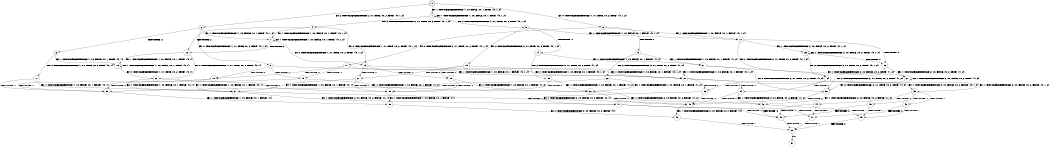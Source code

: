 digraph BCG {
size = "7, 10.5";
center = TRUE;
node [shape = circle];
0 [peripheries = 2];
0 -> 1 [label = "EX !1 !ATOMIC_EXCH_BRANCH (1, +0, FALSE, +0, 1, TRUE) !{0, 1, 2}"];
0 -> 2 [label = "EX !2 !ATOMIC_EXCH_BRANCH (2, +1, TRUE, +0, 2, TRUE) !{0, 1, 2}"];
0 -> 3 [label = "EX !0 !ATOMIC_EXCH_BRANCH (1, +1, TRUE, +0, 2, TRUE) !{0, 1, 2}"];
1 -> 4 [label = "EX !2 !ATOMIC_EXCH_BRANCH (2, +1, TRUE, +0, 2, TRUE) !{0, 1, 2}"];
1 -> 5 [label = "EX !0 !ATOMIC_EXCH_BRANCH (1, +1, TRUE, +0, 2, TRUE) !{0, 1, 2}"];
1 -> 1 [label = "EX !1 !ATOMIC_EXCH_BRANCH (1, +0, FALSE, +0, 1, TRUE) !{0, 1, 2}"];
2 -> 6 [label = "TERMINATE !2"];
2 -> 7 [label = "EX !1 !ATOMIC_EXCH_BRANCH (1, +0, FALSE, +0, 1, TRUE) !{0, 1, 2}"];
2 -> 8 [label = "EX !0 !ATOMIC_EXCH_BRANCH (1, +1, TRUE, +0, 2, TRUE) !{0, 1, 2}"];
3 -> 9 [label = "TERMINATE !0"];
3 -> 10 [label = "EX !1 !ATOMIC_EXCH_BRANCH (1, +0, FALSE, +0, 1, FALSE) !{0, 1, 2}"];
3 -> 11 [label = "EX !2 !ATOMIC_EXCH_BRANCH (2, +1, TRUE, +0, 2, TRUE) !{0, 1, 2}"];
4 -> 12 [label = "TERMINATE !2"];
4 -> 13 [label = "EX !0 !ATOMIC_EXCH_BRANCH (1, +1, TRUE, +0, 2, TRUE) !{0, 1, 2}"];
4 -> 7 [label = "EX !1 !ATOMIC_EXCH_BRANCH (1, +0, FALSE, +0, 1, TRUE) !{0, 1, 2}"];
5 -> 14 [label = "TERMINATE !0"];
5 -> 15 [label = "EX !2 !ATOMIC_EXCH_BRANCH (2, +1, TRUE, +0, 2, TRUE) !{0, 1, 2}"];
5 -> 10 [label = "EX !1 !ATOMIC_EXCH_BRANCH (1, +0, FALSE, +0, 1, FALSE) !{0, 1, 2}"];
6 -> 16 [label = "EX !1 !ATOMIC_EXCH_BRANCH (1, +0, FALSE, +0, 1, TRUE) !{0, 1}"];
6 -> 17 [label = "EX !0 !ATOMIC_EXCH_BRANCH (1, +1, TRUE, +0, 2, TRUE) !{0, 1}"];
7 -> 12 [label = "TERMINATE !2"];
7 -> 13 [label = "EX !0 !ATOMIC_EXCH_BRANCH (1, +1, TRUE, +0, 2, TRUE) !{0, 1, 2}"];
7 -> 7 [label = "EX !1 !ATOMIC_EXCH_BRANCH (1, +0, FALSE, +0, 1, TRUE) !{0, 1, 2}"];
8 -> 18 [label = "TERMINATE !2"];
8 -> 19 [label = "TERMINATE !0"];
8 -> 20 [label = "EX !1 !ATOMIC_EXCH_BRANCH (1, +0, FALSE, +0, 1, FALSE) !{0, 1, 2}"];
9 -> 21 [label = "EX !1 !ATOMIC_EXCH_BRANCH (1, +0, FALSE, +0, 1, FALSE) !{1, 2}"];
9 -> 22 [label = "EX !2 !ATOMIC_EXCH_BRANCH (2, +1, TRUE, +0, 2, TRUE) !{1, 2}"];
10 -> 23 [label = "TERMINATE !0"];
10 -> 24 [label = "EX !2 !ATOMIC_EXCH_BRANCH (2, +1, TRUE, +0, 2, TRUE) !{0, 1, 2}"];
10 -> 25 [label = "EX !1 !ATOMIC_EXCH_BRANCH (2, +0, FALSE, +0, 2, TRUE) !{0, 1, 2}"];
11 -> 18 [label = "TERMINATE !2"];
11 -> 19 [label = "TERMINATE !0"];
11 -> 20 [label = "EX !1 !ATOMIC_EXCH_BRANCH (1, +0, FALSE, +0, 1, FALSE) !{0, 1, 2}"];
12 -> 26 [label = "EX !0 !ATOMIC_EXCH_BRANCH (1, +1, TRUE, +0, 2, TRUE) !{0, 1}"];
12 -> 16 [label = "EX !1 !ATOMIC_EXCH_BRANCH (1, +0, FALSE, +0, 1, TRUE) !{0, 1}"];
13 -> 27 [label = "TERMINATE !2"];
13 -> 28 [label = "TERMINATE !0"];
13 -> 20 [label = "EX !1 !ATOMIC_EXCH_BRANCH (1, +0, FALSE, +0, 1, FALSE) !{0, 1, 2}"];
14 -> 29 [label = "EX !2 !ATOMIC_EXCH_BRANCH (2, +1, TRUE, +0, 2, TRUE) !{1, 2}"];
14 -> 21 [label = "EX !1 !ATOMIC_EXCH_BRANCH (1, +0, FALSE, +0, 1, FALSE) !{1, 2}"];
15 -> 27 [label = "TERMINATE !2"];
15 -> 28 [label = "TERMINATE !0"];
15 -> 20 [label = "EX !1 !ATOMIC_EXCH_BRANCH (1, +0, FALSE, +0, 1, FALSE) !{0, 1, 2}"];
16 -> 26 [label = "EX !0 !ATOMIC_EXCH_BRANCH (1, +1, TRUE, +0, 2, TRUE) !{0, 1}"];
16 -> 16 [label = "EX !1 !ATOMIC_EXCH_BRANCH (1, +0, FALSE, +0, 1, TRUE) !{0, 1}"];
17 -> 30 [label = "TERMINATE !0"];
17 -> 31 [label = "EX !1 !ATOMIC_EXCH_BRANCH (1, +0, FALSE, +0, 1, FALSE) !{0, 1}"];
18 -> 30 [label = "TERMINATE !0"];
18 -> 31 [label = "EX !1 !ATOMIC_EXCH_BRANCH (1, +0, FALSE, +0, 1, FALSE) !{0, 1}"];
19 -> 30 [label = "TERMINATE !2"];
19 -> 32 [label = "EX !1 !ATOMIC_EXCH_BRANCH (1, +0, FALSE, +0, 1, FALSE) !{1, 2}"];
20 -> 33 [label = "TERMINATE !2"];
20 -> 34 [label = "TERMINATE !0"];
20 -> 35 [label = "EX !1 !ATOMIC_EXCH_BRANCH (2, +0, FALSE, +0, 2, FALSE) !{0, 1, 2}"];
21 -> 36 [label = "EX !2 !ATOMIC_EXCH_BRANCH (2, +1, TRUE, +0, 2, TRUE) !{1, 2}"];
21 -> 37 [label = "EX !1 !ATOMIC_EXCH_BRANCH (2, +0, FALSE, +0, 2, TRUE) !{1, 2}"];
22 -> 30 [label = "TERMINATE !2"];
22 -> 32 [label = "EX !1 !ATOMIC_EXCH_BRANCH (1, +0, FALSE, +0, 1, FALSE) !{1, 2}"];
23 -> 36 [label = "EX !2 !ATOMIC_EXCH_BRANCH (2, +1, TRUE, +0, 2, TRUE) !{1, 2}"];
23 -> 37 [label = "EX !1 !ATOMIC_EXCH_BRANCH (2, +0, FALSE, +0, 2, TRUE) !{1, 2}"];
24 -> 33 [label = "TERMINATE !2"];
24 -> 34 [label = "TERMINATE !0"];
24 -> 35 [label = "EX !1 !ATOMIC_EXCH_BRANCH (2, +0, FALSE, +0, 2, FALSE) !{0, 1, 2}"];
25 -> 23 [label = "TERMINATE !0"];
25 -> 24 [label = "EX !2 !ATOMIC_EXCH_BRANCH (2, +1, TRUE, +0, 2, TRUE) !{0, 1, 2}"];
25 -> 25 [label = "EX !1 !ATOMIC_EXCH_BRANCH (2, +0, FALSE, +0, 2, TRUE) !{0, 1, 2}"];
26 -> 38 [label = "TERMINATE !0"];
26 -> 31 [label = "EX !1 !ATOMIC_EXCH_BRANCH (1, +0, FALSE, +0, 1, FALSE) !{0, 1}"];
27 -> 38 [label = "TERMINATE !0"];
27 -> 31 [label = "EX !1 !ATOMIC_EXCH_BRANCH (1, +0, FALSE, +0, 1, FALSE) !{0, 1}"];
28 -> 38 [label = "TERMINATE !2"];
28 -> 32 [label = "EX !1 !ATOMIC_EXCH_BRANCH (1, +0, FALSE, +0, 1, FALSE) !{1, 2}"];
29 -> 38 [label = "TERMINATE !2"];
29 -> 32 [label = "EX !1 !ATOMIC_EXCH_BRANCH (1, +0, FALSE, +0, 1, FALSE) !{1, 2}"];
30 -> 39 [label = "EX !1 !ATOMIC_EXCH_BRANCH (1, +0, FALSE, +0, 1, FALSE) !{1}"];
31 -> 40 [label = "TERMINATE !0"];
31 -> 41 [label = "EX !1 !ATOMIC_EXCH_BRANCH (2, +0, FALSE, +0, 2, FALSE) !{0, 1}"];
32 -> 40 [label = "TERMINATE !2"];
32 -> 42 [label = "EX !1 !ATOMIC_EXCH_BRANCH (2, +0, FALSE, +0, 2, FALSE) !{1, 2}"];
33 -> 40 [label = "TERMINATE !0"];
33 -> 41 [label = "EX !1 !ATOMIC_EXCH_BRANCH (2, +0, FALSE, +0, 2, FALSE) !{0, 1}"];
34 -> 40 [label = "TERMINATE !2"];
34 -> 42 [label = "EX !1 !ATOMIC_EXCH_BRANCH (2, +0, FALSE, +0, 2, FALSE) !{1, 2}"];
35 -> 43 [label = "TERMINATE !1"];
35 -> 44 [label = "TERMINATE !2"];
35 -> 45 [label = "TERMINATE !0"];
36 -> 40 [label = "TERMINATE !2"];
36 -> 42 [label = "EX !1 !ATOMIC_EXCH_BRANCH (2, +0, FALSE, +0, 2, FALSE) !{1, 2}"];
37 -> 36 [label = "EX !2 !ATOMIC_EXCH_BRANCH (2, +1, TRUE, +0, 2, TRUE) !{1, 2}"];
37 -> 37 [label = "EX !1 !ATOMIC_EXCH_BRANCH (2, +0, FALSE, +0, 2, TRUE) !{1, 2}"];
38 -> 39 [label = "EX !1 !ATOMIC_EXCH_BRANCH (1, +0, FALSE, +0, 1, FALSE) !{1}"];
39 -> 46 [label = "EX !1 !ATOMIC_EXCH_BRANCH (2, +0, FALSE, +0, 2, FALSE) !{1}"];
40 -> 46 [label = "EX !1 !ATOMIC_EXCH_BRANCH (2, +0, FALSE, +0, 2, FALSE) !{1}"];
41 -> 47 [label = "TERMINATE !1"];
41 -> 48 [label = "TERMINATE !0"];
42 -> 49 [label = "TERMINATE !1"];
42 -> 48 [label = "TERMINATE !2"];
43 -> 47 [label = "TERMINATE !2"];
43 -> 49 [label = "TERMINATE !0"];
44 -> 47 [label = "TERMINATE !1"];
44 -> 48 [label = "TERMINATE !0"];
45 -> 49 [label = "TERMINATE !1"];
45 -> 48 [label = "TERMINATE !2"];
46 -> 50 [label = "TERMINATE !1"];
47 -> 50 [label = "TERMINATE !0"];
48 -> 50 [label = "TERMINATE !1"];
49 -> 50 [label = "TERMINATE !2"];
50 -> 51 [label = "exit"];
}
